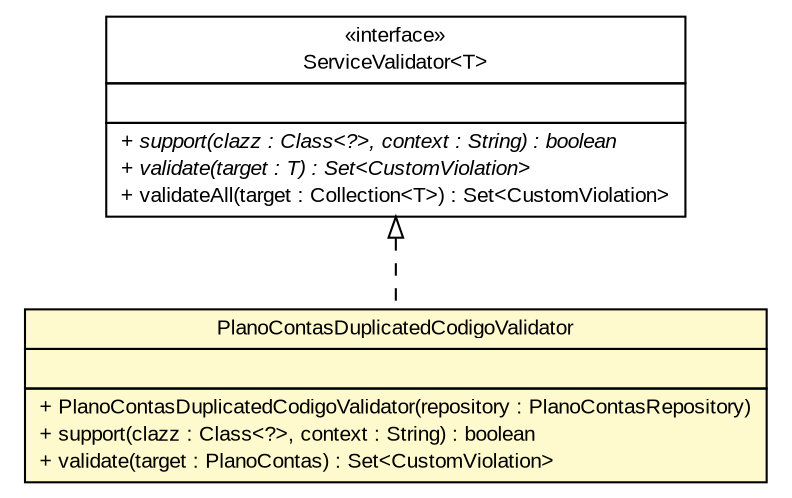 #!/usr/local/bin/dot
#
# Class diagram 
# Generated by UMLGraph version R5_6 (http://www.umlgraph.org/)
#

digraph G {
	edge [fontname="arial",fontsize=10,labelfontname="arial",labelfontsize=10];
	node [fontname="arial",fontsize=10,shape=plaintext];
	nodesep=0.25;
	ranksep=0.5;
	// br.gov.to.sefaz.business.service.validation.ServiceValidator<T>
	c65203 [label=<<table title="br.gov.to.sefaz.business.service.validation.ServiceValidator" border="0" cellborder="1" cellspacing="0" cellpadding="2" port="p" href="../../../../../business/service/validation/ServiceValidator.html">
		<tr><td><table border="0" cellspacing="0" cellpadding="1">
<tr><td align="center" balign="center"> &#171;interface&#187; </td></tr>
<tr><td align="center" balign="center"> ServiceValidator&lt;T&gt; </td></tr>
		</table></td></tr>
		<tr><td><table border="0" cellspacing="0" cellpadding="1">
<tr><td align="left" balign="left">  </td></tr>
		</table></td></tr>
		<tr><td><table border="0" cellspacing="0" cellpadding="1">
<tr><td align="left" balign="left"><font face="arial italic" point-size="10.0"> + support(clazz : Class&lt;?&gt;, context : String) : boolean </font></td></tr>
<tr><td align="left" balign="left"><font face="arial italic" point-size="10.0"> + validate(target : T) : Set&lt;CustomViolation&gt; </font></td></tr>
<tr><td align="left" balign="left"> + validateAll(target : Collection&lt;T&gt;) : Set&lt;CustomViolation&gt; </td></tr>
		</table></td></tr>
		</table>>, URL="../../../../../business/service/validation/ServiceValidator.html", fontname="arial", fontcolor="black", fontsize=10.0];
	// br.gov.to.sefaz.arr.parametros.business.service.validator.PlanoContasDuplicatedCodigoValidator
	c65329 [label=<<table title="br.gov.to.sefaz.arr.parametros.business.service.validator.PlanoContasDuplicatedCodigoValidator" border="0" cellborder="1" cellspacing="0" cellpadding="2" port="p" bgcolor="lemonChiffon" href="./PlanoContasDuplicatedCodigoValidator.html">
		<tr><td><table border="0" cellspacing="0" cellpadding="1">
<tr><td align="center" balign="center"> PlanoContasDuplicatedCodigoValidator </td></tr>
		</table></td></tr>
		<tr><td><table border="0" cellspacing="0" cellpadding="1">
<tr><td align="left" balign="left">  </td></tr>
		</table></td></tr>
		<tr><td><table border="0" cellspacing="0" cellpadding="1">
<tr><td align="left" balign="left"> + PlanoContasDuplicatedCodigoValidator(repository : PlanoContasRepository) </td></tr>
<tr><td align="left" balign="left"> + support(clazz : Class&lt;?&gt;, context : String) : boolean </td></tr>
<tr><td align="left" balign="left"> + validate(target : PlanoContas) : Set&lt;CustomViolation&gt; </td></tr>
		</table></td></tr>
		</table>>, URL="./PlanoContasDuplicatedCodigoValidator.html", fontname="arial", fontcolor="black", fontsize=10.0];
	//br.gov.to.sefaz.arr.parametros.business.service.validator.PlanoContasDuplicatedCodigoValidator implements br.gov.to.sefaz.business.service.validation.ServiceValidator<T>
	c65203:p -> c65329:p [dir=back,arrowtail=empty,style=dashed];
}

